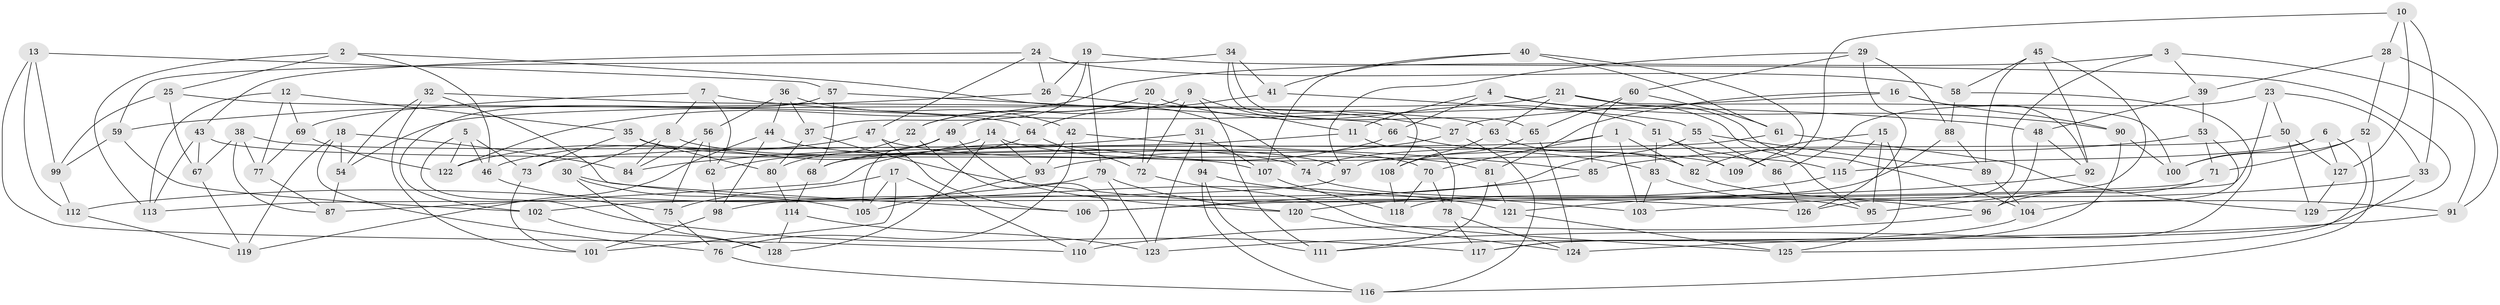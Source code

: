 // coarse degree distribution, {10: 0.175, 6: 0.125, 7: 0.125, 9: 0.05, 5: 0.225, 8: 0.2, 3: 0.05, 4: 0.05}
// Generated by graph-tools (version 1.1) at 2025/53/03/04/25 22:53:31]
// undirected, 129 vertices, 258 edges
graph export_dot {
  node [color=gray90,style=filled];
  1;
  2;
  3;
  4;
  5;
  6;
  7;
  8;
  9;
  10;
  11;
  12;
  13;
  14;
  15;
  16;
  17;
  18;
  19;
  20;
  21;
  22;
  23;
  24;
  25;
  26;
  27;
  28;
  29;
  30;
  31;
  32;
  33;
  34;
  35;
  36;
  37;
  38;
  39;
  40;
  41;
  42;
  43;
  44;
  45;
  46;
  47;
  48;
  49;
  50;
  51;
  52;
  53;
  54;
  55;
  56;
  57;
  58;
  59;
  60;
  61;
  62;
  63;
  64;
  65;
  66;
  67;
  68;
  69;
  70;
  71;
  72;
  73;
  74;
  75;
  76;
  77;
  78;
  79;
  80;
  81;
  82;
  83;
  84;
  85;
  86;
  87;
  88;
  89;
  90;
  91;
  92;
  93;
  94;
  95;
  96;
  97;
  98;
  99;
  100;
  101;
  102;
  103;
  104;
  105;
  106;
  107;
  108;
  109;
  110;
  111;
  112;
  113;
  114;
  115;
  116;
  117;
  118;
  119;
  120;
  121;
  122;
  123;
  124;
  125;
  126;
  127;
  128;
  129;
  1 -- 73;
  1 -- 103;
  1 -- 70;
  1 -- 82;
  2 -- 74;
  2 -- 46;
  2 -- 113;
  2 -- 25;
  3 -- 39;
  3 -- 122;
  3 -- 91;
  3 -- 126;
  4 -- 90;
  4 -- 11;
  4 -- 95;
  4 -- 66;
  5 -- 117;
  5 -- 46;
  5 -- 73;
  5 -- 122;
  6 -- 127;
  6 -- 125;
  6 -- 100;
  6 -- 115;
  7 -- 48;
  7 -- 69;
  7 -- 8;
  7 -- 62;
  8 -- 84;
  8 -- 97;
  8 -- 30;
  9 -- 11;
  9 -- 72;
  9 -- 111;
  9 -- 22;
  10 -- 109;
  10 -- 33;
  10 -- 127;
  10 -- 28;
  11 -- 78;
  11 -- 68;
  12 -- 35;
  12 -- 113;
  12 -- 69;
  12 -- 77;
  13 -- 112;
  13 -- 110;
  13 -- 99;
  13 -- 57;
  14 -- 46;
  14 -- 115;
  14 -- 128;
  14 -- 93;
  15 -- 125;
  15 -- 95;
  15 -- 115;
  15 -- 82;
  16 -- 92;
  16 -- 81;
  16 -- 90;
  16 -- 27;
  17 -- 105;
  17 -- 101;
  17 -- 110;
  17 -- 75;
  18 -- 84;
  18 -- 54;
  18 -- 119;
  18 -- 76;
  19 -- 37;
  19 -- 26;
  19 -- 79;
  19 -- 129;
  20 -- 72;
  20 -- 49;
  20 -- 51;
  20 -- 22;
  21 -- 104;
  21 -- 100;
  21 -- 54;
  21 -- 63;
  22 -- 62;
  22 -- 110;
  23 -- 50;
  23 -- 106;
  23 -- 86;
  23 -- 33;
  24 -- 58;
  24 -- 26;
  24 -- 47;
  24 -- 43;
  25 -- 99;
  25 -- 64;
  25 -- 67;
  26 -- 27;
  26 -- 59;
  27 -- 93;
  27 -- 116;
  28 -- 52;
  28 -- 39;
  28 -- 91;
  29 -- 126;
  29 -- 60;
  29 -- 97;
  29 -- 88;
  30 -- 128;
  30 -- 121;
  30 -- 105;
  31 -- 94;
  31 -- 123;
  31 -- 107;
  31 -- 84;
  32 -- 54;
  32 -- 101;
  32 -- 106;
  32 -- 63;
  33 -- 103;
  33 -- 117;
  34 -- 65;
  34 -- 59;
  34 -- 41;
  34 -- 108;
  35 -- 74;
  35 -- 80;
  35 -- 73;
  36 -- 42;
  36 -- 37;
  36 -- 56;
  36 -- 44;
  37 -- 80;
  37 -- 126;
  38 -- 67;
  38 -- 109;
  38 -- 87;
  38 -- 77;
  39 -- 48;
  39 -- 53;
  40 -- 109;
  40 -- 41;
  40 -- 61;
  40 -- 107;
  41 -- 55;
  41 -- 64;
  42 -- 76;
  42 -- 85;
  42 -- 93;
  43 -- 107;
  43 -- 113;
  43 -- 67;
  44 -- 119;
  44 -- 70;
  44 -- 98;
  45 -- 89;
  45 -- 92;
  45 -- 58;
  45 -- 95;
  46 -- 75;
  47 -- 122;
  47 -- 106;
  47 -- 81;
  48 -- 96;
  48 -- 92;
  49 -- 120;
  49 -- 80;
  49 -- 105;
  50 -- 97;
  50 -- 127;
  50 -- 129;
  51 -- 109;
  51 -- 86;
  51 -- 83;
  52 -- 116;
  52 -- 100;
  52 -- 71;
  53 -- 104;
  53 -- 85;
  53 -- 71;
  54 -- 87;
  55 -- 98;
  55 -- 86;
  55 -- 89;
  56 -- 84;
  56 -- 75;
  56 -- 62;
  57 -- 66;
  57 -- 102;
  57 -- 68;
  58 -- 88;
  58 -- 123;
  59 -- 99;
  59 -- 102;
  60 -- 85;
  60 -- 61;
  60 -- 65;
  61 -- 129;
  61 -- 74;
  62 -- 98;
  63 -- 108;
  63 -- 82;
  64 -- 72;
  64 -- 68;
  65 -- 124;
  65 -- 108;
  66 -- 87;
  66 -- 83;
  67 -- 119;
  68 -- 114;
  69 -- 77;
  69 -- 122;
  70 -- 118;
  70 -- 78;
  71 -- 96;
  71 -- 113;
  72 -- 125;
  73 -- 101;
  74 -- 95;
  75 -- 76;
  76 -- 116;
  77 -- 87;
  78 -- 124;
  78 -- 117;
  79 -- 120;
  79 -- 123;
  79 -- 112;
  80 -- 114;
  81 -- 111;
  81 -- 121;
  82 -- 91;
  83 -- 103;
  83 -- 96;
  85 -- 106;
  86 -- 126;
  88 -- 89;
  88 -- 118;
  89 -- 104;
  90 -- 100;
  90 -- 117;
  91 -- 124;
  92 -- 121;
  93 -- 105;
  94 -- 111;
  94 -- 116;
  94 -- 103;
  96 -- 110;
  97 -- 102;
  98 -- 101;
  99 -- 112;
  102 -- 128;
  104 -- 111;
  107 -- 118;
  108 -- 118;
  112 -- 119;
  114 -- 128;
  114 -- 123;
  115 -- 120;
  120 -- 124;
  121 -- 125;
  127 -- 129;
}

